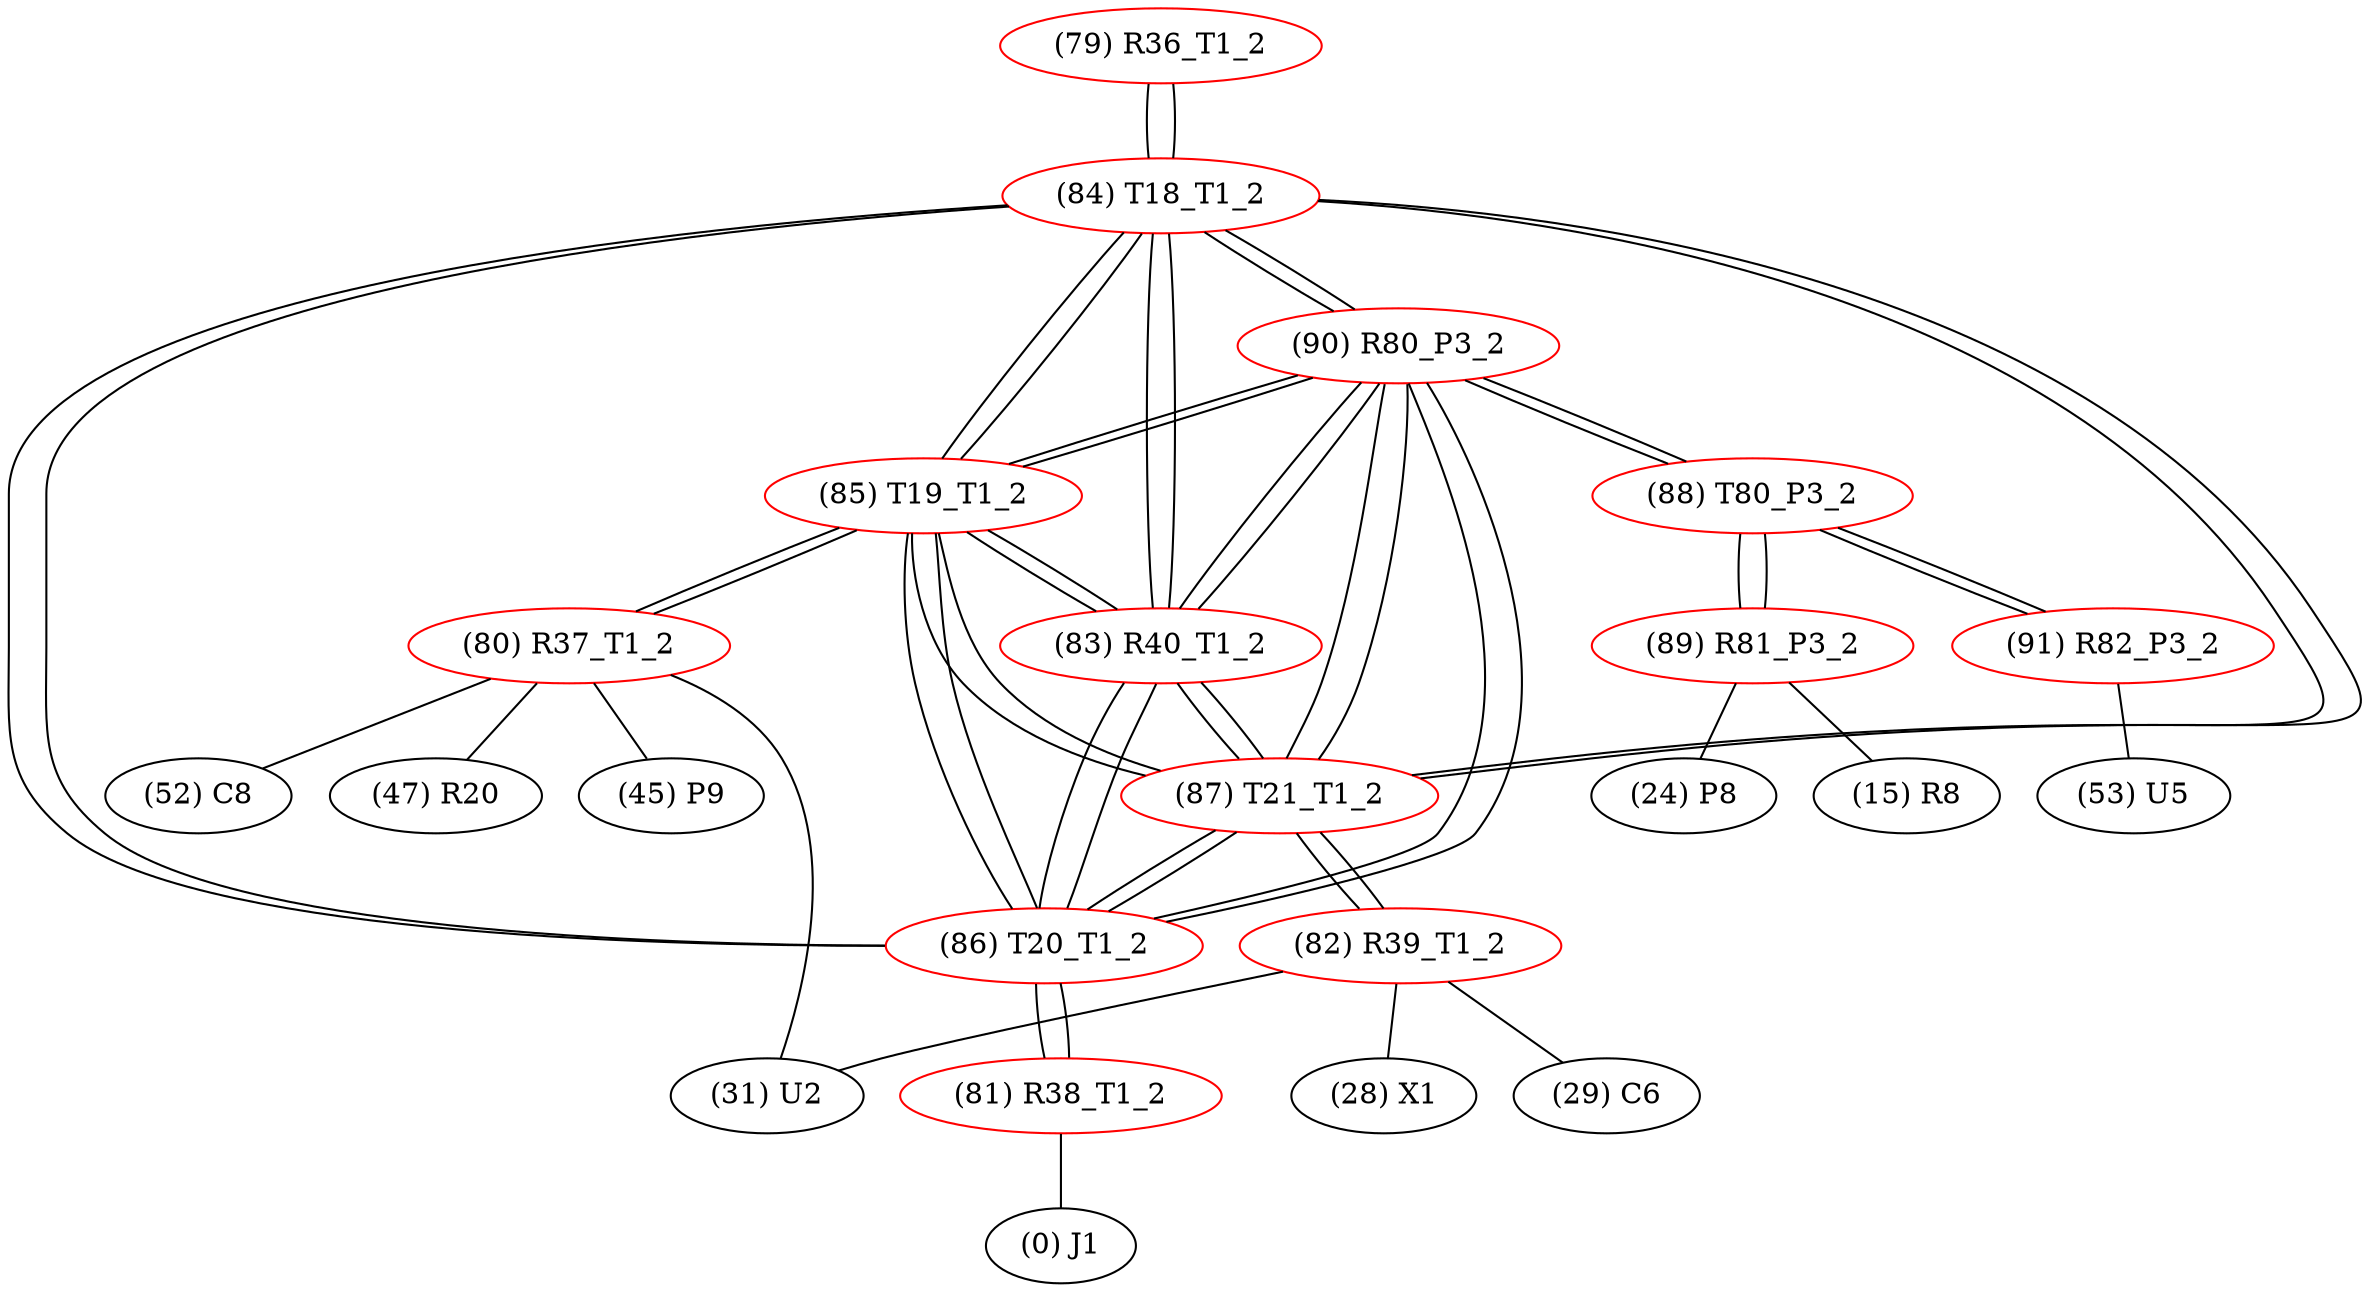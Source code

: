 graph {
	79 [label="(79) R36_T1_2" color=red]
	84 [label="(84) T18_T1_2"]
	80 [label="(80) R37_T1_2" color=red]
	31 [label="(31) U2"]
	47 [label="(47) R20"]
	45 [label="(45) P9"]
	52 [label="(52) C8"]
	85 [label="(85) T19_T1_2"]
	81 [label="(81) R38_T1_2" color=red]
	0 [label="(0) J1"]
	86 [label="(86) T20_T1_2"]
	82 [label="(82) R39_T1_2" color=red]
	31 [label="(31) U2"]
	29 [label="(29) C6"]
	28 [label="(28) X1"]
	87 [label="(87) T21_T1_2"]
	83 [label="(83) R40_T1_2" color=red]
	90 [label="(90) R80_P3_2"]
	84 [label="(84) T18_T1_2"]
	87 [label="(87) T21_T1_2"]
	86 [label="(86) T20_T1_2"]
	85 [label="(85) T19_T1_2"]
	84 [label="(84) T18_T1_2" color=red]
	86 [label="(86) T20_T1_2"]
	85 [label="(85) T19_T1_2"]
	87 [label="(87) T21_T1_2"]
	79 [label="(79) R36_T1_2"]
	90 [label="(90) R80_P3_2"]
	83 [label="(83) R40_T1_2"]
	85 [label="(85) T19_T1_2" color=red]
	86 [label="(86) T20_T1_2"]
	84 [label="(84) T18_T1_2"]
	87 [label="(87) T21_T1_2"]
	80 [label="(80) R37_T1_2"]
	90 [label="(90) R80_P3_2"]
	83 [label="(83) R40_T1_2"]
	86 [label="(86) T20_T1_2" color=red]
	85 [label="(85) T19_T1_2"]
	84 [label="(84) T18_T1_2"]
	87 [label="(87) T21_T1_2"]
	81 [label="(81) R38_T1_2"]
	90 [label="(90) R80_P3_2"]
	83 [label="(83) R40_T1_2"]
	87 [label="(87) T21_T1_2" color=red]
	86 [label="(86) T20_T1_2"]
	85 [label="(85) T19_T1_2"]
	84 [label="(84) T18_T1_2"]
	82 [label="(82) R39_T1_2"]
	90 [label="(90) R80_P3_2"]
	83 [label="(83) R40_T1_2"]
	88 [label="(88) T80_P3_2" color=red]
	89 [label="(89) R81_P3_2"]
	91 [label="(91) R82_P3_2"]
	90 [label="(90) R80_P3_2"]
	89 [label="(89) R81_P3_2" color=red]
	15 [label="(15) R8"]
	24 [label="(24) P8"]
	88 [label="(88) T80_P3_2"]
	90 [label="(90) R80_P3_2" color=red]
	84 [label="(84) T18_T1_2"]
	87 [label="(87) T21_T1_2"]
	86 [label="(86) T20_T1_2"]
	85 [label="(85) T19_T1_2"]
	83 [label="(83) R40_T1_2"]
	88 [label="(88) T80_P3_2"]
	91 [label="(91) R82_P3_2" color=red]
	53 [label="(53) U5"]
	88 [label="(88) T80_P3_2"]
	79 -- 84
	80 -- 31
	80 -- 47
	80 -- 45
	80 -- 52
	80 -- 85
	81 -- 0
	81 -- 86
	82 -- 31
	82 -- 29
	82 -- 28
	82 -- 87
	83 -- 90
	83 -- 84
	83 -- 87
	83 -- 86
	83 -- 85
	84 -- 86
	84 -- 85
	84 -- 87
	84 -- 79
	84 -- 90
	84 -- 83
	85 -- 86
	85 -- 84
	85 -- 87
	85 -- 80
	85 -- 90
	85 -- 83
	86 -- 85
	86 -- 84
	86 -- 87
	86 -- 81
	86 -- 90
	86 -- 83
	87 -- 86
	87 -- 85
	87 -- 84
	87 -- 82
	87 -- 90
	87 -- 83
	88 -- 89
	88 -- 91
	88 -- 90
	89 -- 15
	89 -- 24
	89 -- 88
	90 -- 84
	90 -- 87
	90 -- 86
	90 -- 85
	90 -- 83
	90 -- 88
	91 -- 53
	91 -- 88
}